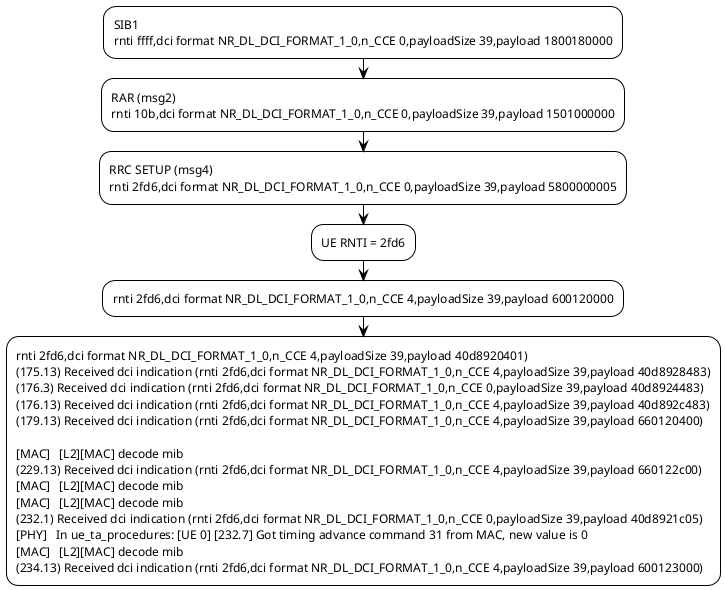 @startuml
!theme plain
skinparam defaultFontName PragmataPro Mono Liga


:SIB1
rnti ffff,dci format NR_DL_DCI_FORMAT_1_0,n_CCE 0,payloadSize 39,payload 1800180000;

:RAR (msg2)
rnti 10b,dci format NR_DL_DCI_FORMAT_1_0,n_CCE 0,payloadSize 39,payload 1501000000;

:RRC SETUP (msg4)
rnti 2fd6,dci format NR_DL_DCI_FORMAT_1_0,n_CCE 0,payloadSize 39,payload 5800000005;

:UE RNTI = 2fd6;

:rnti 2fd6,dci format NR_DL_DCI_FORMAT_1_0,n_CCE 4,payloadSize 39,payload 600120000;

:rnti 2fd6,dci format NR_DL_DCI_FORMAT_1_0,n_CCE 4,payloadSize 39,payload 40d8920401)
(175.13) Received dci indication (rnti 2fd6,dci format NR_DL_DCI_FORMAT_1_0,n_CCE 4,payloadSize 39,payload 40d8928483)
(176.3) Received dci indication (rnti 2fd6,dci format NR_DL_DCI_FORMAT_1_0,n_CCE 0,payloadSize 39,payload 40d8924483)
(176.13) Received dci indication (rnti 2fd6,dci format NR_DL_DCI_FORMAT_1_0,n_CCE 4,payloadSize 39,payload 40d892c483)
(179.13) Received dci indication (rnti 2fd6,dci format NR_DL_DCI_FORMAT_1_0,n_CCE 4,payloadSize 39,payload 660120400)

[MAC]   [L2][MAC] decode mib
(229.13) Received dci indication (rnti 2fd6,dci format NR_DL_DCI_FORMAT_1_0,n_CCE 4,payloadSize 39,payload 660122c00)
[MAC]   [L2][MAC] decode mib
[MAC]   [L2][MAC] decode mib
(232.1) Received dci indication (rnti 2fd6,dci format NR_DL_DCI_FORMAT_1_0,n_CCE 0,payloadSize 39,payload 40d8921c05)
[PHY]   In ue_ta_procedures: [UE 0] [232.7] Got timing advance command 31 from MAC, new value is 0
[MAC]   [L2][MAC] decode mib
(234.13) Received dci indication (rnti 2fd6,dci format NR_DL_DCI_FORMAT_1_0,n_CCE 4,payloadSize 39,payload 600123000);

@enduml